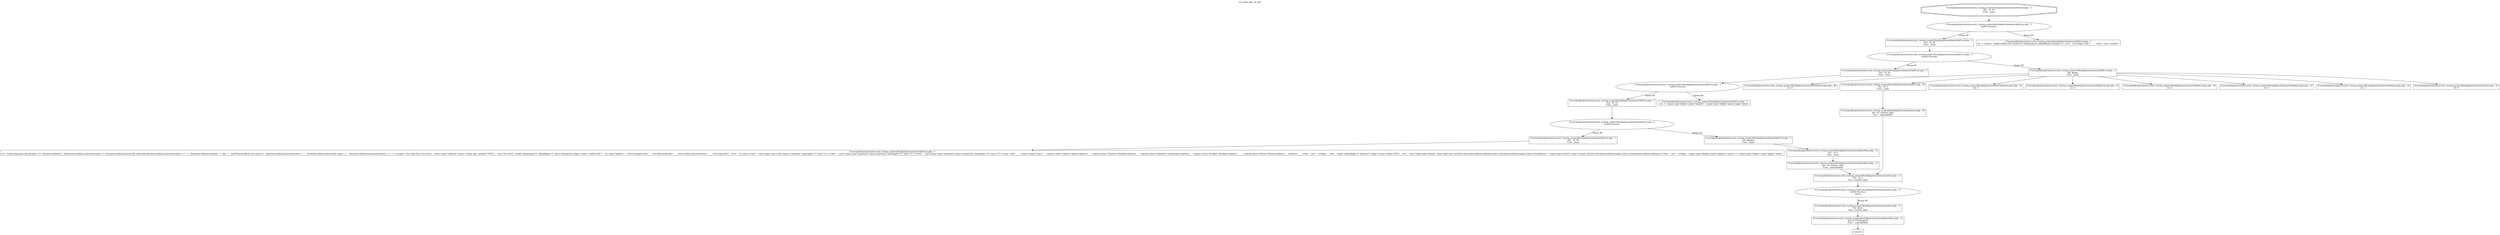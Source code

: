 digraph cfg {
  label="xss_index.php_16_dep";
  labelloc=t;
  n1 [shape=doubleoctagon, label="/Users/peddy/git/unitn/security_testing_project/fixed/php/schoolmate/AddUser.php : 3\nVar: _t0_59\nFunc: _main\n"];
  n2 [shape=ellipse, label="/Users/peddy/git/unitn/security_testing_project/fixed/php/schoolmate/AddUser.php : 3\nbuiltin function:\n.\n"];
  n3 [shape=box, label="/Users/peddy/git/unitn/security_testing_project/fixed/php/schoolmate/AddUser.php : 3\nVar: _t0_59\nFunc: _main\n"];
  n4 [shape=ellipse, label="/Users/peddy/git/unitn/security_testing_project/fixed/php/schoolmate/AddUser.php : 3\nbuiltin function:\n.\n"];
  n5 [shape=box, label="/Users/peddy/git/unitn/security_testing_project/fixed/php/schoolmate/AddUser.php : 3\nVar: _t0_59\nFunc: _main\n"];
  n6 [shape=ellipse, label="/Users/peddy/git/unitn/security_testing_project/fixed/php/schoolmate/AddUser.php : 3\nbuiltin function:\n.\n"];
  n7 [shape=box, label="/Users/peddy/git/unitn/security_testing_project/fixed/php/schoolmate/AddUser.php : 3\nVar: _t0_59\nFunc: _main\n"];
  n8 [shape=ellipse, label="/Users/peddy/git/unitn/security_testing_project/fixed/php/schoolmate/AddUser.php : 3\nbuiltin function:\n.\n"];
  n9 [shape=box, label="/Users/peddy/git/unitn/security_testing_project/fixed/php/schoolmate/AddUser.php : 3\nVar: _t0_59\nFunc: _main\n"];
  n10 [shape=box, label="/Users/peddy/git/unitn/security_testing_project/fixed/php/schoolmate/AddUser.php : 3\nLit: <script language='JavaScript'> <!-- function validate() {  if(document.adduser.password.value == document.adduser.password2.value && document.adduser.password.value != '')  {   document.adduser.submit();  }  else  {   alert('Passwords do not match!');   document.adduser.password.value = '';   document.adduser.password2.value = '';   document.adduser.password.select();  } } --> </script> <h1>Add New User</h1>  <form name='adduser' action='./index.php' method='POST'>  <br><br><br>  <table cellspacing='0' cellpadding='5' class='dynamiclist' align='center' width='450'>   <tr class='header'>	<th>Username</th>	<th>Password</th>	<th>Confirm Password</th>	<th>Type</th>   </tr>   <tr class='even'>	<td><input type='text' name='username' maxlength='15' size='15' /></td>	<td><input type='password' name='password' maxlength='15' size='15' /></td>	<td><input type='password' name='password2' maxlength='15' size='15' /></td>	<td>	 <select name='type'>	  <option value='Admin'>Admin</option>	  <option value='Teacher'>Teacher</option>      <option value='Substitute'>Substitute</option>	  <option value='Student'>Student</option>	  <option value='Parent'>Parent</option>	 </select>	</td>   </tr>   </table>   <br>   <table cellpadding='0' border='0' align='center' width='450'>   <tr>   <td><input type='button' value='Add User' onClick='document.adduser.adduser.value=1;document.adduser.page2.value=10;validate();'> <input type='button' value='Cancel' onClick='document.adduser.page2.value=10;document.adduser.submit();'></td>   </tr>   </table>  <input type='hidden' name='adduser' value=''>  <input type='hidden' name='page2' value='\n"];
  n11 [shape=box, label="/Users/peddy/git/unitn/security_testing_project/fixed/php/schoolmate/AddUser.php : 3\nVar: $page2\nFunc: _main\n"];
  n12 [shape=box, label="/Users/peddy/git/unitn/security_testing_project/fixed/php/schoolmate/AdminMain.php : 12\nVar: _t0_9\nFunc: _main\n"];
  n13 [shape=box, label="/Users/peddy/git/unitn/security_testing_project/fixed/php/schoolmate/AdminMain.php : 12\nVar: ret_sanitize_digit\nFunc: _superglobals\n"];
  n14 [shape=box, label="/Users/peddy/git/unitn/security_testing_project/fixed/php/schoolmate/sanitize.php : 17\nVar: _t0_2\nFunc: sanitize_digit\n"];
  n15 [shape=ellipse, label="/Users/peddy/git/unitn/security_testing_project/fixed/php/schoolmate/sanitize.php : 17\nbuiltin function:\nintval\n"];
  n16 [shape=box, label="/Users/peddy/git/unitn/security_testing_project/fixed/php/schoolmate/sanitize.php : 17\nVar: $raw\nFunc: sanitize_digit\n"];
  n17 [shape=box, label="/Users/peddy/git/unitn/security_testing_project/fixed/php/schoolmate/AdminMain.php : 12\nVar: $_POST[page2]\nFunc: _superglobals\n"];
  n18 [shape=box, label="<uninit>"];
  n19 [shape=box, label="/Users/peddy/git/unitn/security_testing_project/fixed/php/schoolmate/AddUser.php : 3\nLit: >  <input type=hidden' name='logout'>  <input type='hidden' name='page' value='\n"];
  n20 [shape=box, label="/Users/peddy/git/unitn/security_testing_project/fixed/php/schoolmate/AddUser.php : 3\nVar: $page\nFunc: _main\n"];
  n21 [shape=box, label="/Users/peddy/git/unitn/security_testing_project/fixed/php/schoolmate/ValidateLogin.php : 49\nLit: 4\n"];
  n22 [shape=box, label="/Users/peddy/git/unitn/security_testing_project/fixed/php/schoolmate/index.php : 40\nVar: _t0_0\nFunc: _main\n"];
  n23 [shape=box, label="/Users/peddy/git/unitn/security_testing_project/fixed/php/schoolmate/index.php : 40\nVar: ret_sanitize_digit\nFunc: _superglobals\n"];
  n24 [shape=box, label="/Users/peddy/git/unitn/security_testing_project/fixed/php/schoolmate/ValidateLogin.php : 39\nLit: 2\n"];
  n25 [shape=box, label="/Users/peddy/git/unitn/security_testing_project/fixed/php/schoolmate/ValidateLogin.php : 54\nLit: 5\n"];
  n26 [shape=box, label="/Users/peddy/git/unitn/security_testing_project/fixed/php/schoolmate/ValidateLogin.php : 44\nLit: 2\n"];
  n27 [shape=box, label="/Users/peddy/git/unitn/security_testing_project/fixed/php/schoolmate/ValidateLogin.php : 12\nLit: 0\n"];
  n28 [shape=box, label="/Users/peddy/git/unitn/security_testing_project/fixed/php/schoolmate/ValidateLogin.php : 34\nLit: 1\n"];
  n29 [shape=box, label="/Users/peddy/git/unitn/security_testing_project/fixed/php/schoolmate/index.php : 52\nLit: 0\n"];
  n30 [shape=box, label="/Users/peddy/git/unitn/security_testing_project/fixed/php/schoolmate/AddUser.php : 3\nLit: > </form> <table width=520' border=0 cellspacing=0 cellpadding=0 height=1>  <tr>   <td valign='top'>	&nbsp;   </td>  </tr> </table> \n"];
  n1 -> n2;
  n3 -> n4;
  n5 -> n6;
  n7 -> n8;
  n9 -> n10;
  n8 -> n9[label="Param #1"];
  n8 -> n11[label="Param #2"];
  n14 -> n15;
  n17 -> n18;
  n16 -> n17;
  n15 -> n16[label="Param #1"];
  n13 -> n14;
  n12 -> n13;
  n11 -> n12;
  n6 -> n7[label="Param #1"];
  n6 -> n19[label="Param #2"];
  n4 -> n5[label="Param #1"];
  n4 -> n20[label="Param #2"];
  n20 -> n21;
  n20 -> n22;
  n20 -> n24;
  n20 -> n25;
  n20 -> n26;
  n20 -> n27;
  n20 -> n28;
  n20 -> n29;
  n23 -> n14;
  n22 -> n23;
  n2 -> n3[label="Param #1"];
  n2 -> n30[label="Param #2"];
}
